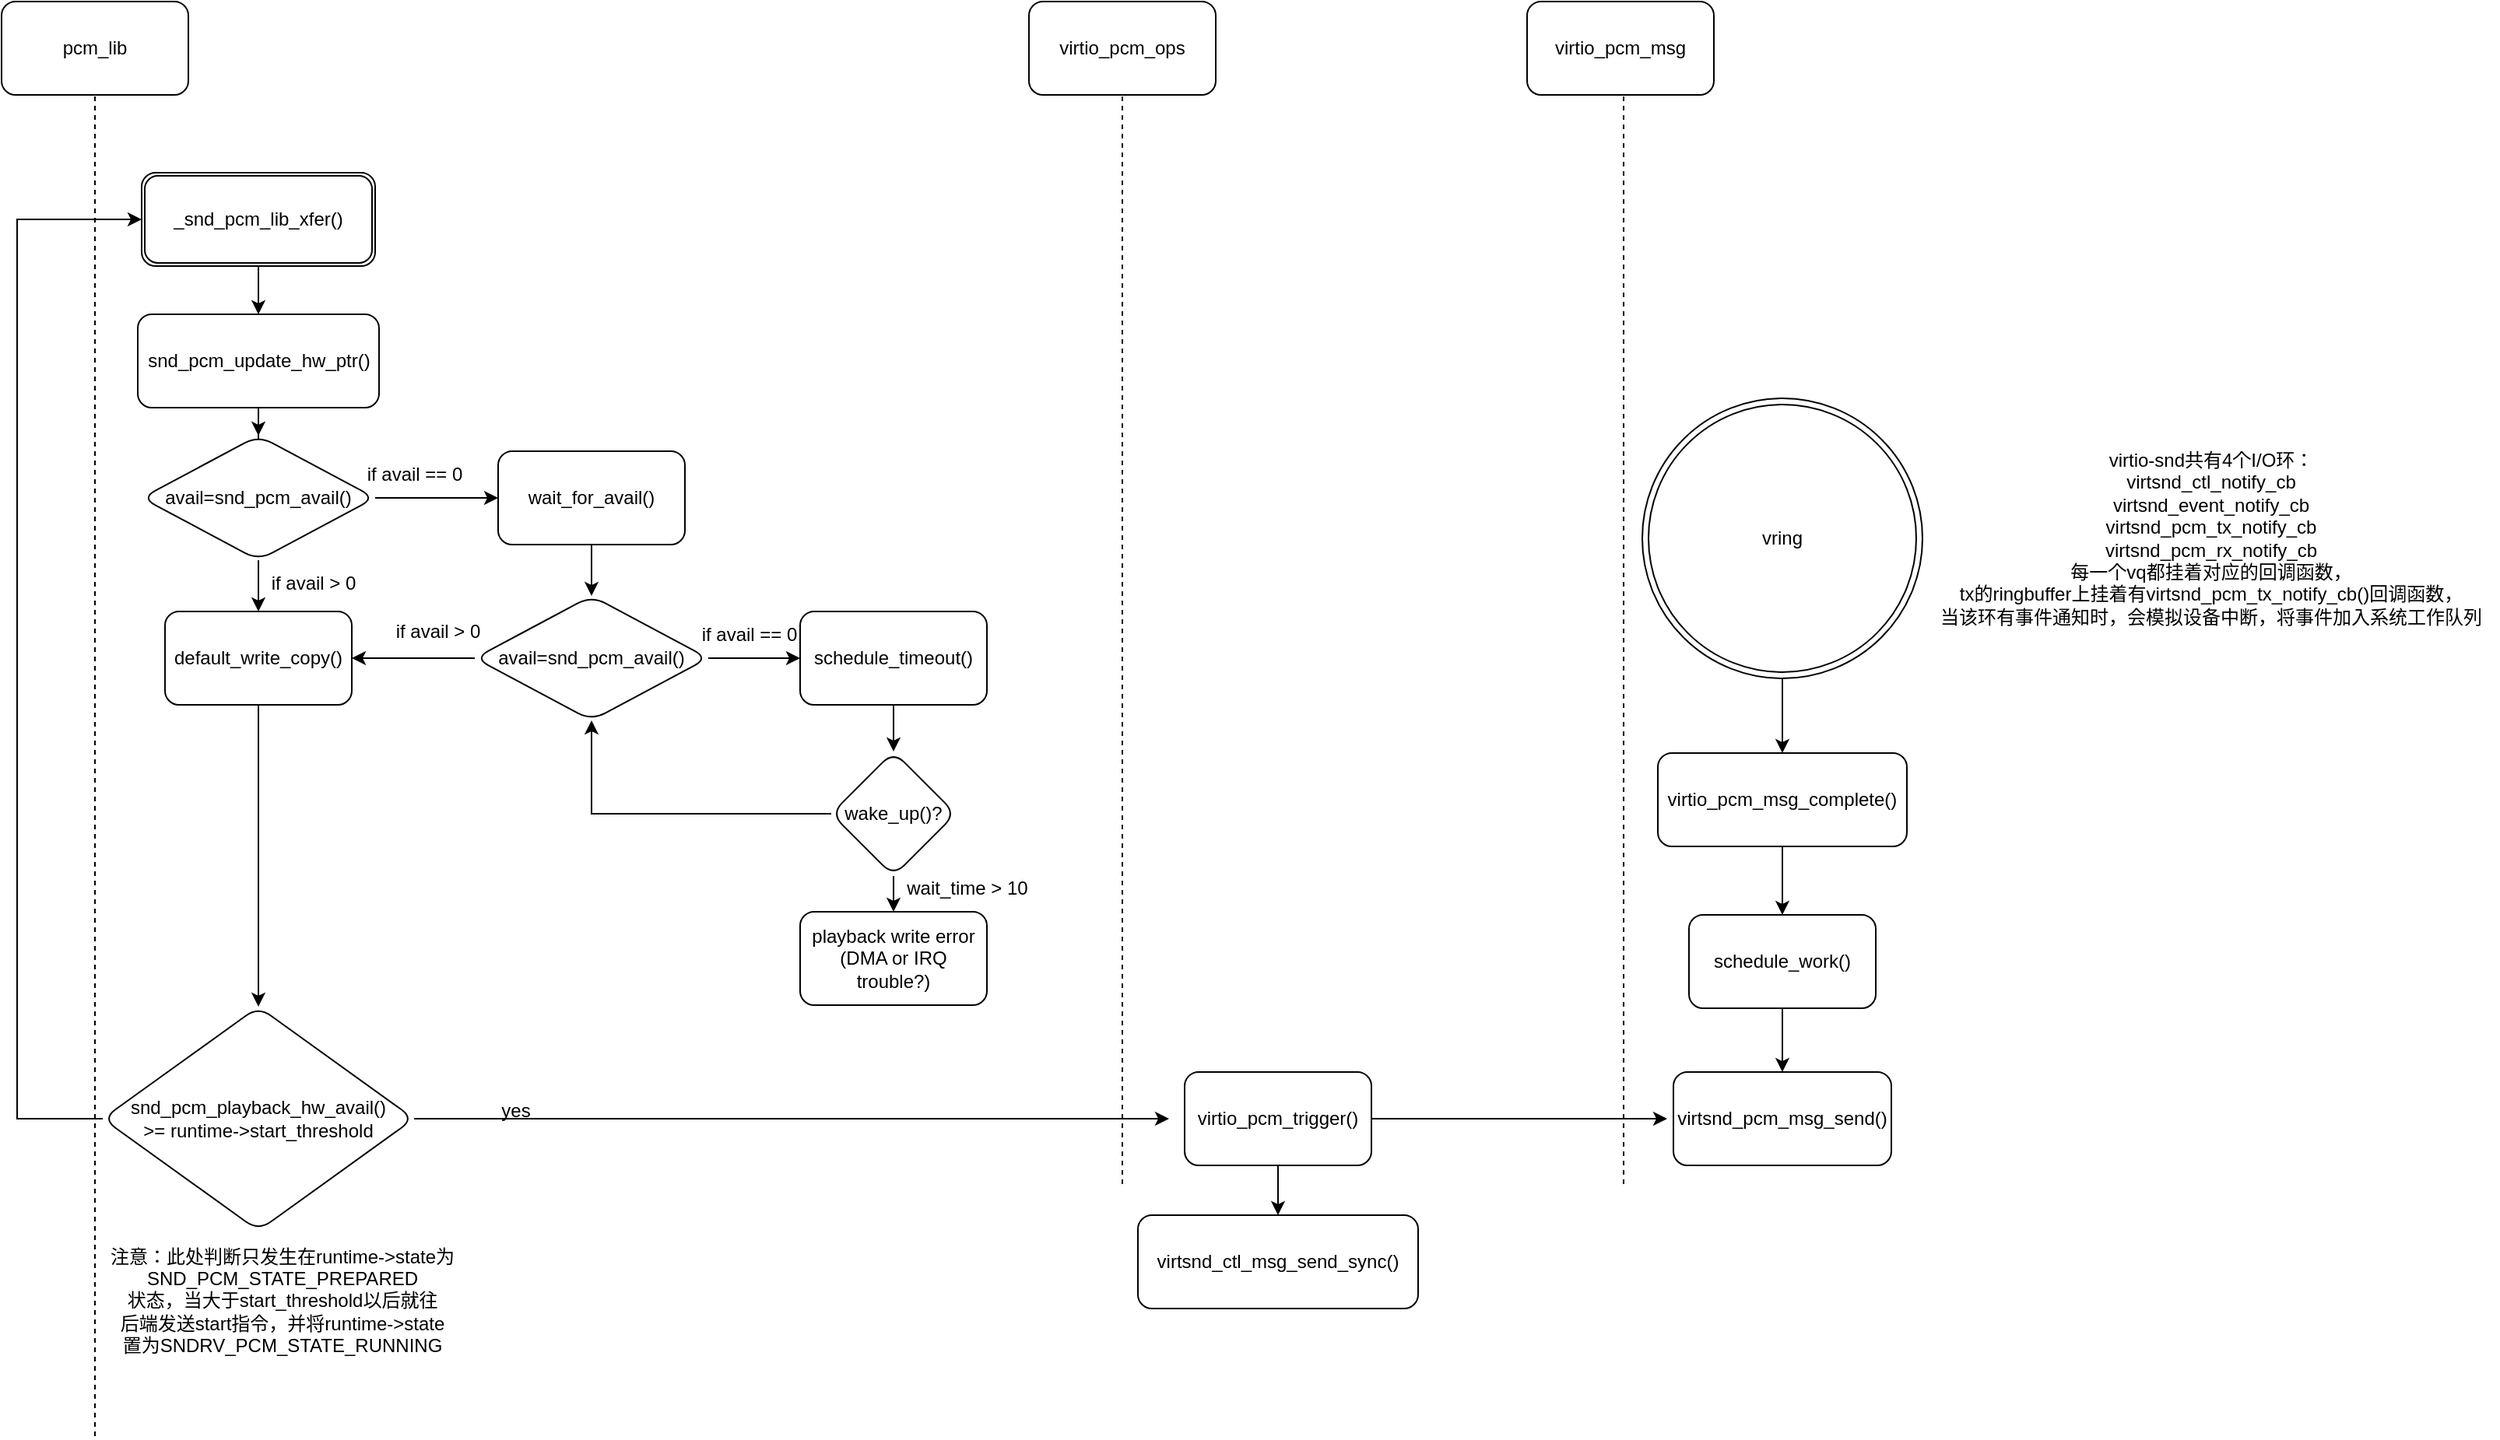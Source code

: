 <mxfile version="22.1.11" type="github">
  <diagram name="Page-1" id="oxIBppUR0O7fYyhMZaKm">
    <mxGraphModel dx="1434" dy="884" grid="1" gridSize="10" guides="1" tooltips="1" connect="1" arrows="1" fold="1" page="1" pageScale="1" pageWidth="827" pageHeight="1169" math="0" shadow="0">
      <root>
        <mxCell id="0" />
        <mxCell id="1" parent="0" />
        <mxCell id="Qplc67h_rqEwvxR7cmCl-1" value="pcm_lib" style="rounded=1;whiteSpace=wrap;html=1;" vertex="1" parent="1">
          <mxGeometry x="70" y="240" width="120" height="60" as="geometry" />
        </mxCell>
        <mxCell id="Qplc67h_rqEwvxR7cmCl-3" value="" style="endArrow=none;dashed=1;html=1;rounded=0;entryX=0.5;entryY=1;entryDx=0;entryDy=0;" edge="1" parent="1" target="Qplc67h_rqEwvxR7cmCl-1">
          <mxGeometry width="50" height="50" relative="1" as="geometry">
            <mxPoint x="130" y="1162" as="sourcePoint" />
            <mxPoint x="440" y="370" as="targetPoint" />
          </mxGeometry>
        </mxCell>
        <mxCell id="Qplc67h_rqEwvxR7cmCl-21" value="" style="edgeStyle=orthogonalEdgeStyle;rounded=0;orthogonalLoop=1;jettySize=auto;html=1;" edge="1" parent="1" source="Qplc67h_rqEwvxR7cmCl-14" target="Qplc67h_rqEwvxR7cmCl-20">
          <mxGeometry relative="1" as="geometry" />
        </mxCell>
        <mxCell id="Qplc67h_rqEwvxR7cmCl-14" value="_snd_pcm_lib_xfer()" style="shape=ext;double=1;rounded=1;whiteSpace=wrap;html=1;" vertex="1" parent="1">
          <mxGeometry x="160" y="350" width="150" height="60" as="geometry" />
        </mxCell>
        <mxCell id="Qplc67h_rqEwvxR7cmCl-25" value="" style="edgeStyle=orthogonalEdgeStyle;rounded=0;orthogonalLoop=1;jettySize=auto;html=1;" edge="1" parent="1" source="Qplc67h_rqEwvxR7cmCl-20" target="Qplc67h_rqEwvxR7cmCl-24">
          <mxGeometry relative="1" as="geometry" />
        </mxCell>
        <mxCell id="Qplc67h_rqEwvxR7cmCl-20" value="snd_pcm_update_hw_ptr()" style="whiteSpace=wrap;html=1;rounded=1;" vertex="1" parent="1">
          <mxGeometry x="157.5" y="441" width="155" height="60" as="geometry" />
        </mxCell>
        <mxCell id="Qplc67h_rqEwvxR7cmCl-27" value="" style="edgeStyle=orthogonalEdgeStyle;rounded=0;orthogonalLoop=1;jettySize=auto;html=1;" edge="1" parent="1" source="Qplc67h_rqEwvxR7cmCl-24" target="Qplc67h_rqEwvxR7cmCl-26">
          <mxGeometry relative="1" as="geometry" />
        </mxCell>
        <mxCell id="Qplc67h_rqEwvxR7cmCl-30" value="" style="edgeStyle=orthogonalEdgeStyle;rounded=0;orthogonalLoop=1;jettySize=auto;html=1;" edge="1" parent="1" source="Qplc67h_rqEwvxR7cmCl-24" target="Qplc67h_rqEwvxR7cmCl-29">
          <mxGeometry relative="1" as="geometry" />
        </mxCell>
        <mxCell id="Qplc67h_rqEwvxR7cmCl-24" value="avail=snd_pcm_avail()" style="rhombus;whiteSpace=wrap;html=1;rounded=1;" vertex="1" parent="1">
          <mxGeometry x="160" y="519" width="150" height="80" as="geometry" />
        </mxCell>
        <mxCell id="Qplc67h_rqEwvxR7cmCl-35" value="" style="edgeStyle=orthogonalEdgeStyle;rounded=0;orthogonalLoop=1;jettySize=auto;html=1;" edge="1" parent="1" source="Qplc67h_rqEwvxR7cmCl-26" target="Qplc67h_rqEwvxR7cmCl-34">
          <mxGeometry relative="1" as="geometry" />
        </mxCell>
        <mxCell id="Qplc67h_rqEwvxR7cmCl-26" value="wait_for_avail()" style="whiteSpace=wrap;html=1;rounded=1;" vertex="1" parent="1">
          <mxGeometry x="389" y="529" width="120" height="60" as="geometry" />
        </mxCell>
        <mxCell id="Qplc67h_rqEwvxR7cmCl-28" value="if avail == 0" style="text;html=1;align=center;verticalAlign=middle;resizable=0;points=[];autosize=1;strokeColor=none;fillColor=none;" vertex="1" parent="1">
          <mxGeometry x="295" y="529" width="80" height="30" as="geometry" />
        </mxCell>
        <mxCell id="Qplc67h_rqEwvxR7cmCl-33" value="" style="edgeStyle=orthogonalEdgeStyle;rounded=0;orthogonalLoop=1;jettySize=auto;html=1;" edge="1" parent="1" source="Qplc67h_rqEwvxR7cmCl-29" target="Qplc67h_rqEwvxR7cmCl-32">
          <mxGeometry relative="1" as="geometry" />
        </mxCell>
        <mxCell id="Qplc67h_rqEwvxR7cmCl-29" value="default_write_copy()" style="whiteSpace=wrap;html=1;rounded=1;" vertex="1" parent="1">
          <mxGeometry x="175" y="632" width="120" height="60" as="geometry" />
        </mxCell>
        <mxCell id="Qplc67h_rqEwvxR7cmCl-31" value="if avail &amp;gt; 0" style="text;html=1;align=center;verticalAlign=middle;resizable=0;points=[];autosize=1;strokeColor=none;fillColor=none;" vertex="1" parent="1">
          <mxGeometry x="230" y="599" width="80" height="30" as="geometry" />
        </mxCell>
        <mxCell id="Qplc67h_rqEwvxR7cmCl-56" style="edgeStyle=orthogonalEdgeStyle;rounded=0;orthogonalLoop=1;jettySize=auto;html=1;" edge="1" parent="1" source="Qplc67h_rqEwvxR7cmCl-32">
          <mxGeometry relative="1" as="geometry">
            <mxPoint x="820" y="958" as="targetPoint" />
          </mxGeometry>
        </mxCell>
        <mxCell id="Qplc67h_rqEwvxR7cmCl-66" style="edgeStyle=orthogonalEdgeStyle;rounded=0;orthogonalLoop=1;jettySize=auto;html=1;exitX=0;exitY=0.5;exitDx=0;exitDy=0;entryX=0;entryY=0.5;entryDx=0;entryDy=0;" edge="1" parent="1" source="Qplc67h_rqEwvxR7cmCl-32" target="Qplc67h_rqEwvxR7cmCl-14">
          <mxGeometry relative="1" as="geometry">
            <Array as="points">
              <mxPoint x="80" y="958" />
              <mxPoint x="80" y="380" />
            </Array>
          </mxGeometry>
        </mxCell>
        <mxCell id="Qplc67h_rqEwvxR7cmCl-32" value="snd_pcm_playback_hw_avail() &lt;br&gt;&amp;gt;= runtime-&amp;gt;start_threshold" style="rhombus;whiteSpace=wrap;html=1;rounded=1;" vertex="1" parent="1">
          <mxGeometry x="135" y="886" width="200" height="144" as="geometry" />
        </mxCell>
        <mxCell id="Qplc67h_rqEwvxR7cmCl-40" value="" style="edgeStyle=orthogonalEdgeStyle;rounded=0;orthogonalLoop=1;jettySize=auto;html=1;" edge="1" parent="1" source="Qplc67h_rqEwvxR7cmCl-34" target="Qplc67h_rqEwvxR7cmCl-39">
          <mxGeometry relative="1" as="geometry" />
        </mxCell>
        <mxCell id="Qplc67h_rqEwvxR7cmCl-42" value="" style="edgeStyle=orthogonalEdgeStyle;rounded=0;orthogonalLoop=1;jettySize=auto;html=1;" edge="1" parent="1" source="Qplc67h_rqEwvxR7cmCl-34" target="Qplc67h_rqEwvxR7cmCl-29">
          <mxGeometry relative="1" as="geometry" />
        </mxCell>
        <mxCell id="Qplc67h_rqEwvxR7cmCl-34" value="avail=snd_pcm_avail()" style="rhombus;whiteSpace=wrap;html=1;rounded=1;" vertex="1" parent="1">
          <mxGeometry x="374" y="622" width="150" height="80" as="geometry" />
        </mxCell>
        <mxCell id="Qplc67h_rqEwvxR7cmCl-48" value="" style="edgeStyle=orthogonalEdgeStyle;rounded=0;orthogonalLoop=1;jettySize=auto;html=1;" edge="1" parent="1" source="Qplc67h_rqEwvxR7cmCl-39" target="Qplc67h_rqEwvxR7cmCl-47">
          <mxGeometry relative="1" as="geometry" />
        </mxCell>
        <mxCell id="Qplc67h_rqEwvxR7cmCl-39" value="schedule_timeout()" style="whiteSpace=wrap;html=1;rounded=1;" vertex="1" parent="1">
          <mxGeometry x="583" y="632" width="120" height="60" as="geometry" />
        </mxCell>
        <mxCell id="Qplc67h_rqEwvxR7cmCl-41" value="if avail == 0" style="text;html=1;align=center;verticalAlign=middle;resizable=0;points=[];autosize=1;strokeColor=none;fillColor=none;" vertex="1" parent="1">
          <mxGeometry x="510" y="632" width="80" height="30" as="geometry" />
        </mxCell>
        <mxCell id="Qplc67h_rqEwvxR7cmCl-43" value="if avail &amp;gt; 0" style="text;html=1;align=center;verticalAlign=middle;resizable=0;points=[];autosize=1;strokeColor=none;fillColor=none;" vertex="1" parent="1">
          <mxGeometry x="310" y="630" width="80" height="30" as="geometry" />
        </mxCell>
        <mxCell id="Qplc67h_rqEwvxR7cmCl-49" style="edgeStyle=orthogonalEdgeStyle;rounded=0;orthogonalLoop=1;jettySize=auto;html=1;entryX=0.5;entryY=1;entryDx=0;entryDy=0;" edge="1" parent="1" source="Qplc67h_rqEwvxR7cmCl-47" target="Qplc67h_rqEwvxR7cmCl-34">
          <mxGeometry relative="1" as="geometry" />
        </mxCell>
        <mxCell id="Qplc67h_rqEwvxR7cmCl-51" value="" style="edgeStyle=orthogonalEdgeStyle;rounded=0;orthogonalLoop=1;jettySize=auto;html=1;" edge="1" parent="1" source="Qplc67h_rqEwvxR7cmCl-47" target="Qplc67h_rqEwvxR7cmCl-50">
          <mxGeometry relative="1" as="geometry" />
        </mxCell>
        <mxCell id="Qplc67h_rqEwvxR7cmCl-47" value="wake_up()?" style="rhombus;whiteSpace=wrap;html=1;rounded=1;" vertex="1" parent="1">
          <mxGeometry x="603" y="722" width="80" height="80" as="geometry" />
        </mxCell>
        <mxCell id="Qplc67h_rqEwvxR7cmCl-50" value="playback write error (DMA or IRQ trouble?)" style="whiteSpace=wrap;html=1;rounded=1;" vertex="1" parent="1">
          <mxGeometry x="583" y="825" width="120" height="60" as="geometry" />
        </mxCell>
        <mxCell id="Qplc67h_rqEwvxR7cmCl-52" value="wait_time &amp;gt; 10" style="text;html=1;align=center;verticalAlign=middle;resizable=0;points=[];autosize=1;strokeColor=none;fillColor=none;" vertex="1" parent="1">
          <mxGeometry x="640" y="795" width="100" height="30" as="geometry" />
        </mxCell>
        <mxCell id="Qplc67h_rqEwvxR7cmCl-54" value="virtio_pcm_ops" style="rounded=1;whiteSpace=wrap;html=1;" vertex="1" parent="1">
          <mxGeometry x="730" y="240" width="120" height="60" as="geometry" />
        </mxCell>
        <mxCell id="Qplc67h_rqEwvxR7cmCl-55" value="" style="endArrow=none;dashed=1;html=1;rounded=0;entryX=0.5;entryY=1;entryDx=0;entryDy=0;" edge="1" parent="1" target="Qplc67h_rqEwvxR7cmCl-54">
          <mxGeometry width="50" height="50" relative="1" as="geometry">
            <mxPoint x="790" y="1000" as="sourcePoint" />
            <mxPoint x="450" y="380" as="targetPoint" />
          </mxGeometry>
        </mxCell>
        <mxCell id="Qplc67h_rqEwvxR7cmCl-57" value="yes" style="text;html=1;align=center;verticalAlign=middle;resizable=0;points=[];autosize=1;strokeColor=none;fillColor=none;" vertex="1" parent="1">
          <mxGeometry x="380" y="938" width="40" height="30" as="geometry" />
        </mxCell>
        <mxCell id="Qplc67h_rqEwvxR7cmCl-59" value="virtio_pcm_msg" style="rounded=1;whiteSpace=wrap;html=1;" vertex="1" parent="1">
          <mxGeometry x="1050" y="240" width="120" height="60" as="geometry" />
        </mxCell>
        <mxCell id="Qplc67h_rqEwvxR7cmCl-60" value="" style="endArrow=none;dashed=1;html=1;rounded=0;entryX=0.5;entryY=1;entryDx=0;entryDy=0;" edge="1" parent="1">
          <mxGeometry width="50" height="50" relative="1" as="geometry">
            <mxPoint x="1112" y="1000" as="sourcePoint" />
            <mxPoint x="1112" y="300" as="targetPoint" />
          </mxGeometry>
        </mxCell>
        <mxCell id="Qplc67h_rqEwvxR7cmCl-62" style="edgeStyle=orthogonalEdgeStyle;rounded=0;orthogonalLoop=1;jettySize=auto;html=1;entryX=0;entryY=0.5;entryDx=0;entryDy=0;" edge="1" parent="1" source="Qplc67h_rqEwvxR7cmCl-61">
          <mxGeometry relative="1" as="geometry">
            <mxPoint x="1140" y="958" as="targetPoint" />
          </mxGeometry>
        </mxCell>
        <mxCell id="Qplc67h_rqEwvxR7cmCl-64" value="" style="edgeStyle=orthogonalEdgeStyle;rounded=0;orthogonalLoop=1;jettySize=auto;html=1;" edge="1" parent="1" source="Qplc67h_rqEwvxR7cmCl-61" target="Qplc67h_rqEwvxR7cmCl-63">
          <mxGeometry relative="1" as="geometry" />
        </mxCell>
        <mxCell id="Qplc67h_rqEwvxR7cmCl-61" value="virtio_pcm_trigger()" style="rounded=1;whiteSpace=wrap;html=1;" vertex="1" parent="1">
          <mxGeometry x="830" y="928" width="120" height="60" as="geometry" />
        </mxCell>
        <mxCell id="Qplc67h_rqEwvxR7cmCl-63" value="virtsnd_ctl_msg_send_sync()" style="rounded=1;whiteSpace=wrap;html=1;" vertex="1" parent="1">
          <mxGeometry x="800" y="1020" width="180" height="60" as="geometry" />
        </mxCell>
        <mxCell id="Qplc67h_rqEwvxR7cmCl-68" value="注意：此处判断只发生在runtime-&amp;gt;state为&lt;br style=&quot;border-color: var(--border-color);&quot;&gt;SND_PCM_STATE_PREPARED&lt;br style=&quot;border-color: var(--border-color);&quot;&gt;状态，当大于start_threshold以后就往&lt;br&gt;后端发送start指令，并将runtime-&amp;gt;state&lt;br style=&quot;border-color: var(--border-color);&quot;&gt;置为SNDRV_PCM_STATE_RUNNING" style="text;html=1;align=center;verticalAlign=middle;resizable=0;points=[];autosize=1;strokeColor=none;fillColor=none;" vertex="1" parent="1">
          <mxGeometry x="130" y="1030" width="240" height="90" as="geometry" />
        </mxCell>
        <mxCell id="Qplc67h_rqEwvxR7cmCl-80" value="" style="edgeStyle=orthogonalEdgeStyle;rounded=0;orthogonalLoop=1;jettySize=auto;html=1;" edge="1" parent="1" source="Qplc67h_rqEwvxR7cmCl-69" target="Qplc67h_rqEwvxR7cmCl-74">
          <mxGeometry relative="1" as="geometry" />
        </mxCell>
        <mxCell id="Qplc67h_rqEwvxR7cmCl-69" value="vring" style="ellipse;shape=doubleEllipse;whiteSpace=wrap;html=1;aspect=fixed;" vertex="1" parent="1">
          <mxGeometry x="1124" y="495" width="180" height="180" as="geometry" />
        </mxCell>
        <mxCell id="Qplc67h_rqEwvxR7cmCl-73" value="virtio-snd共有4个I/O环：&lt;br&gt;virtsnd_ctl_notify_cb&lt;br&gt;virtsnd_event_notify_cb&lt;br&gt;virtsnd_pcm_tx_notify_cb&lt;br&gt;virtsnd_pcm_rx_notify_cb&lt;br&gt;每一个vq都挂着对应的回调函数，&lt;br&gt;tx的ringbuffer上挂着有virtsnd_pcm_tx_notify_cb()回调函数，&lt;br&gt;当该环有事件通知时，会模拟设备中断，将事件加入系统工作队列" style="text;html=1;align=center;verticalAlign=middle;resizable=0;points=[];autosize=1;strokeColor=none;fillColor=none;" vertex="1" parent="1">
          <mxGeometry x="1304" y="520" width="370" height="130" as="geometry" />
        </mxCell>
        <mxCell id="Qplc67h_rqEwvxR7cmCl-77" value="" style="edgeStyle=orthogonalEdgeStyle;rounded=0;orthogonalLoop=1;jettySize=auto;html=1;" edge="1" parent="1" source="Qplc67h_rqEwvxR7cmCl-74" target="Qplc67h_rqEwvxR7cmCl-76">
          <mxGeometry relative="1" as="geometry" />
        </mxCell>
        <mxCell id="Qplc67h_rqEwvxR7cmCl-74" value="virtio_pcm_msg_complete()" style="rounded=1;whiteSpace=wrap;html=1;" vertex="1" parent="1">
          <mxGeometry x="1134" y="723" width="160" height="60" as="geometry" />
        </mxCell>
        <mxCell id="Qplc67h_rqEwvxR7cmCl-79" value="" style="edgeStyle=orthogonalEdgeStyle;rounded=0;orthogonalLoop=1;jettySize=auto;html=1;" edge="1" parent="1" source="Qplc67h_rqEwvxR7cmCl-76" target="Qplc67h_rqEwvxR7cmCl-78">
          <mxGeometry relative="1" as="geometry" />
        </mxCell>
        <mxCell id="Qplc67h_rqEwvxR7cmCl-76" value="schedule_work()" style="whiteSpace=wrap;html=1;rounded=1;" vertex="1" parent="1">
          <mxGeometry x="1154" y="827" width="120" height="60" as="geometry" />
        </mxCell>
        <mxCell id="Qplc67h_rqEwvxR7cmCl-78" value="virtsnd_pcm_msg_send()" style="whiteSpace=wrap;html=1;rounded=1;" vertex="1" parent="1">
          <mxGeometry x="1144" y="928" width="140" height="60" as="geometry" />
        </mxCell>
      </root>
    </mxGraphModel>
  </diagram>
</mxfile>
